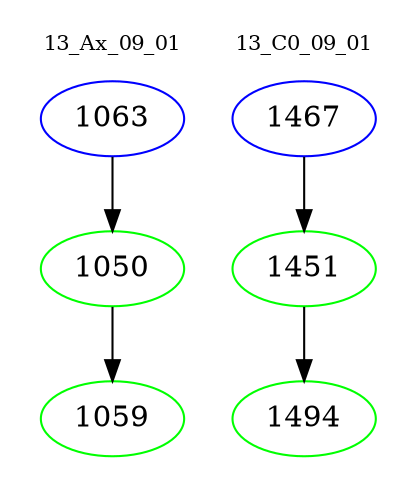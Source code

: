 digraph{
subgraph cluster_0 {
color = white
label = "13_Ax_09_01";
fontsize=10;
T0_1063 [label="1063", color="blue"]
T0_1063 -> T0_1050 [color="black"]
T0_1050 [label="1050", color="green"]
T0_1050 -> T0_1059 [color="black"]
T0_1059 [label="1059", color="green"]
}
subgraph cluster_1 {
color = white
label = "13_C0_09_01";
fontsize=10;
T1_1467 [label="1467", color="blue"]
T1_1467 -> T1_1451 [color="black"]
T1_1451 [label="1451", color="green"]
T1_1451 -> T1_1494 [color="black"]
T1_1494 [label="1494", color="green"]
}
}
